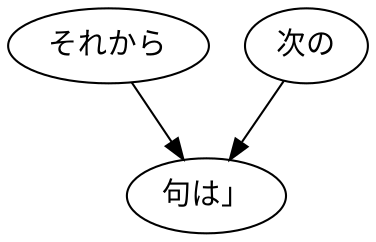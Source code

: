 digraph graph3867 {
	node0 [label="それから"];
	node1 [label="次の"];
	node2 [label="句は」"];
	node0 -> node2;
	node1 -> node2;
}

